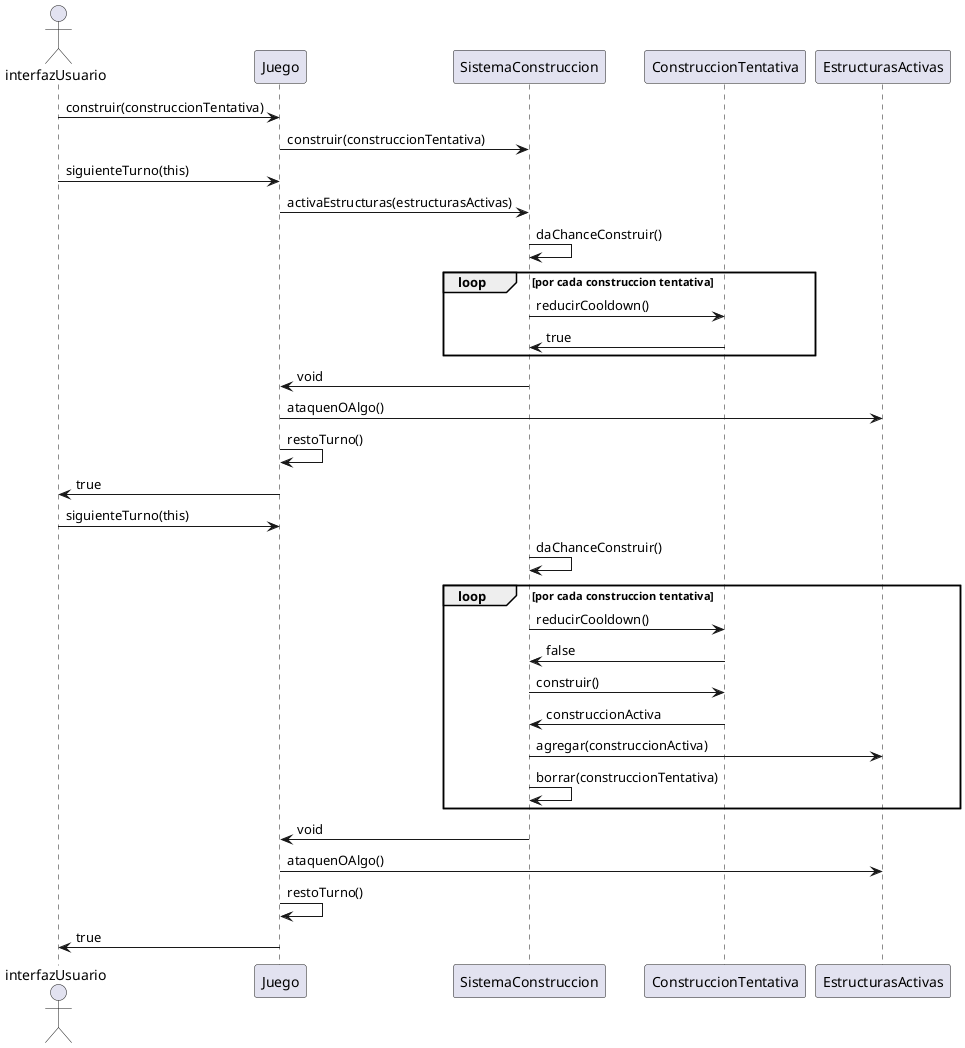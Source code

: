 @startuml

Actor interfazUsuario as sis
sis-> Juego: construir(construccionTentativa)
Juego-> SistemaConstruccion: construir(construccionTentativa)


sis->Juego : siguienteTurno(this)

Juego->SistemaConstruccion: activaEstructuras(estructurasActivas)

SistemaConstruccion->SistemaConstruccion: daChanceConstruir()

loop por cada construccion tentativa
SistemaConstruccion-> ConstruccionTentativa: reducirCooldown()
ConstruccionTentativa -> SistemaConstruccion: true
end
SistemaConstruccion-> Juego: void
Juego->EstructurasActivas: ataquenOAlgo()
Juego->Juego: restoTurno()
Juego -> sis: true




sis->Juego : siguienteTurno(this)
SistemaConstruccion->SistemaConstruccion: daChanceConstruir()
loop por cada construccion tentativa
SistemaConstruccion-> ConstruccionTentativa: reducirCooldown()
ConstruccionTentativa -> SistemaConstruccion: false
SistemaConstruccion-> ConstruccionTentativa : construir()
ConstruccionTentativa -> SistemaConstruccion: construccionActiva
SistemaConstruccion -> EstructurasActivas: agregar(construccionActiva)
SistemaConstruccion -> SistemaConstruccion: borrar(construccionTentativa)
end
SistemaConstruccion-> Juego: void
Juego->EstructurasActivas: ataquenOAlgo()
Juego->Juego: restoTurno()
Juego -> sis: true











@enduml